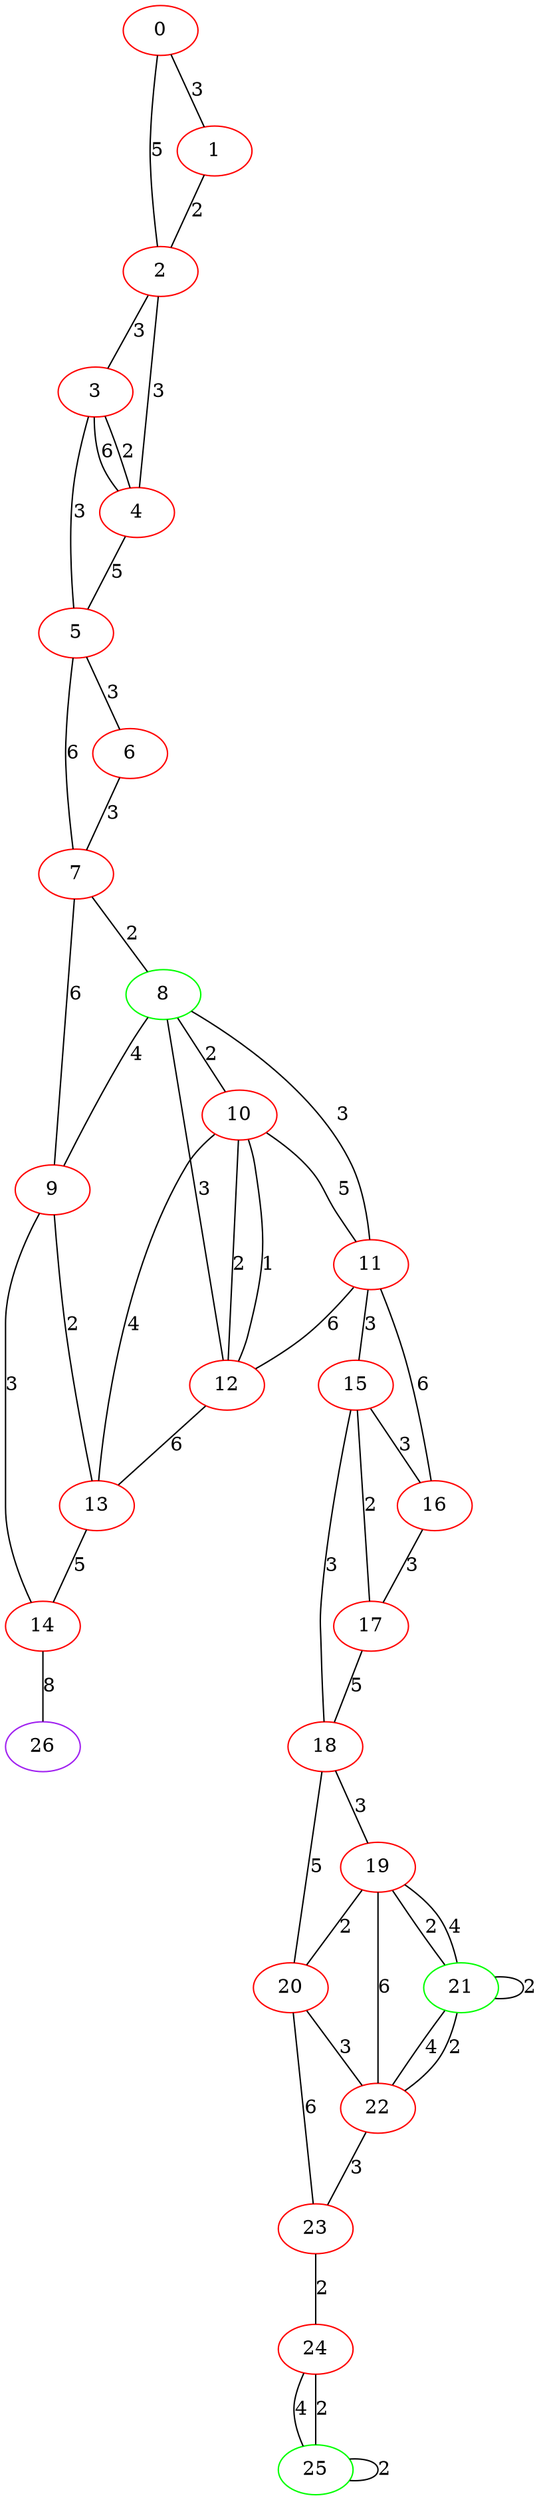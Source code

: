 graph "" {
0 [color=red, weight=1];
1 [color=red, weight=1];
2 [color=red, weight=1];
3 [color=red, weight=1];
4 [color=red, weight=1];
5 [color=red, weight=1];
6 [color=red, weight=1];
7 [color=red, weight=1];
8 [color=green, weight=2];
9 [color=red, weight=1];
10 [color=red, weight=1];
11 [color=red, weight=1];
12 [color=red, weight=1];
13 [color=red, weight=1];
14 [color=red, weight=1];
15 [color=red, weight=1];
16 [color=red, weight=1];
17 [color=red, weight=1];
18 [color=red, weight=1];
19 [color=red, weight=1];
20 [color=red, weight=1];
21 [color=green, weight=2];
22 [color=red, weight=1];
23 [color=red, weight=1];
24 [color=red, weight=1];
25 [color=green, weight=2];
26 [color=purple, weight=4];
0 -- 1  [key=0, label=3];
0 -- 2  [key=0, label=5];
1 -- 2  [key=0, label=2];
2 -- 3  [key=0, label=3];
2 -- 4  [key=0, label=3];
3 -- 4  [key=0, label=6];
3 -- 4  [key=1, label=2];
3 -- 5  [key=0, label=3];
4 -- 5  [key=0, label=5];
5 -- 6  [key=0, label=3];
5 -- 7  [key=0, label=6];
6 -- 7  [key=0, label=3];
7 -- 8  [key=0, label=2];
7 -- 9  [key=0, label=6];
8 -- 9  [key=0, label=4];
8 -- 10  [key=0, label=2];
8 -- 11  [key=0, label=3];
8 -- 12  [key=0, label=3];
9 -- 13  [key=0, label=2];
9 -- 14  [key=0, label=3];
10 -- 11  [key=0, label=5];
10 -- 12  [key=0, label=2];
10 -- 12  [key=1, label=1];
10 -- 13  [key=0, label=4];
11 -- 16  [key=0, label=6];
11 -- 12  [key=0, label=6];
11 -- 15  [key=0, label=3];
12 -- 13  [key=0, label=6];
13 -- 14  [key=0, label=5];
14 -- 26  [key=0, label=8];
15 -- 16  [key=0, label=3];
15 -- 17  [key=0, label=2];
15 -- 18  [key=0, label=3];
16 -- 17  [key=0, label=3];
17 -- 18  [key=0, label=5];
18 -- 19  [key=0, label=3];
18 -- 20  [key=0, label=5];
19 -- 20  [key=0, label=2];
19 -- 21  [key=0, label=2];
19 -- 21  [key=1, label=4];
19 -- 22  [key=0, label=6];
20 -- 22  [key=0, label=3];
20 -- 23  [key=0, label=6];
21 -- 21  [key=0, label=2];
21 -- 22  [key=0, label=4];
21 -- 22  [key=1, label=2];
22 -- 23  [key=0, label=3];
23 -- 24  [key=0, label=2];
24 -- 25  [key=0, label=4];
24 -- 25  [key=1, label=2];
25 -- 25  [key=0, label=2];
}

